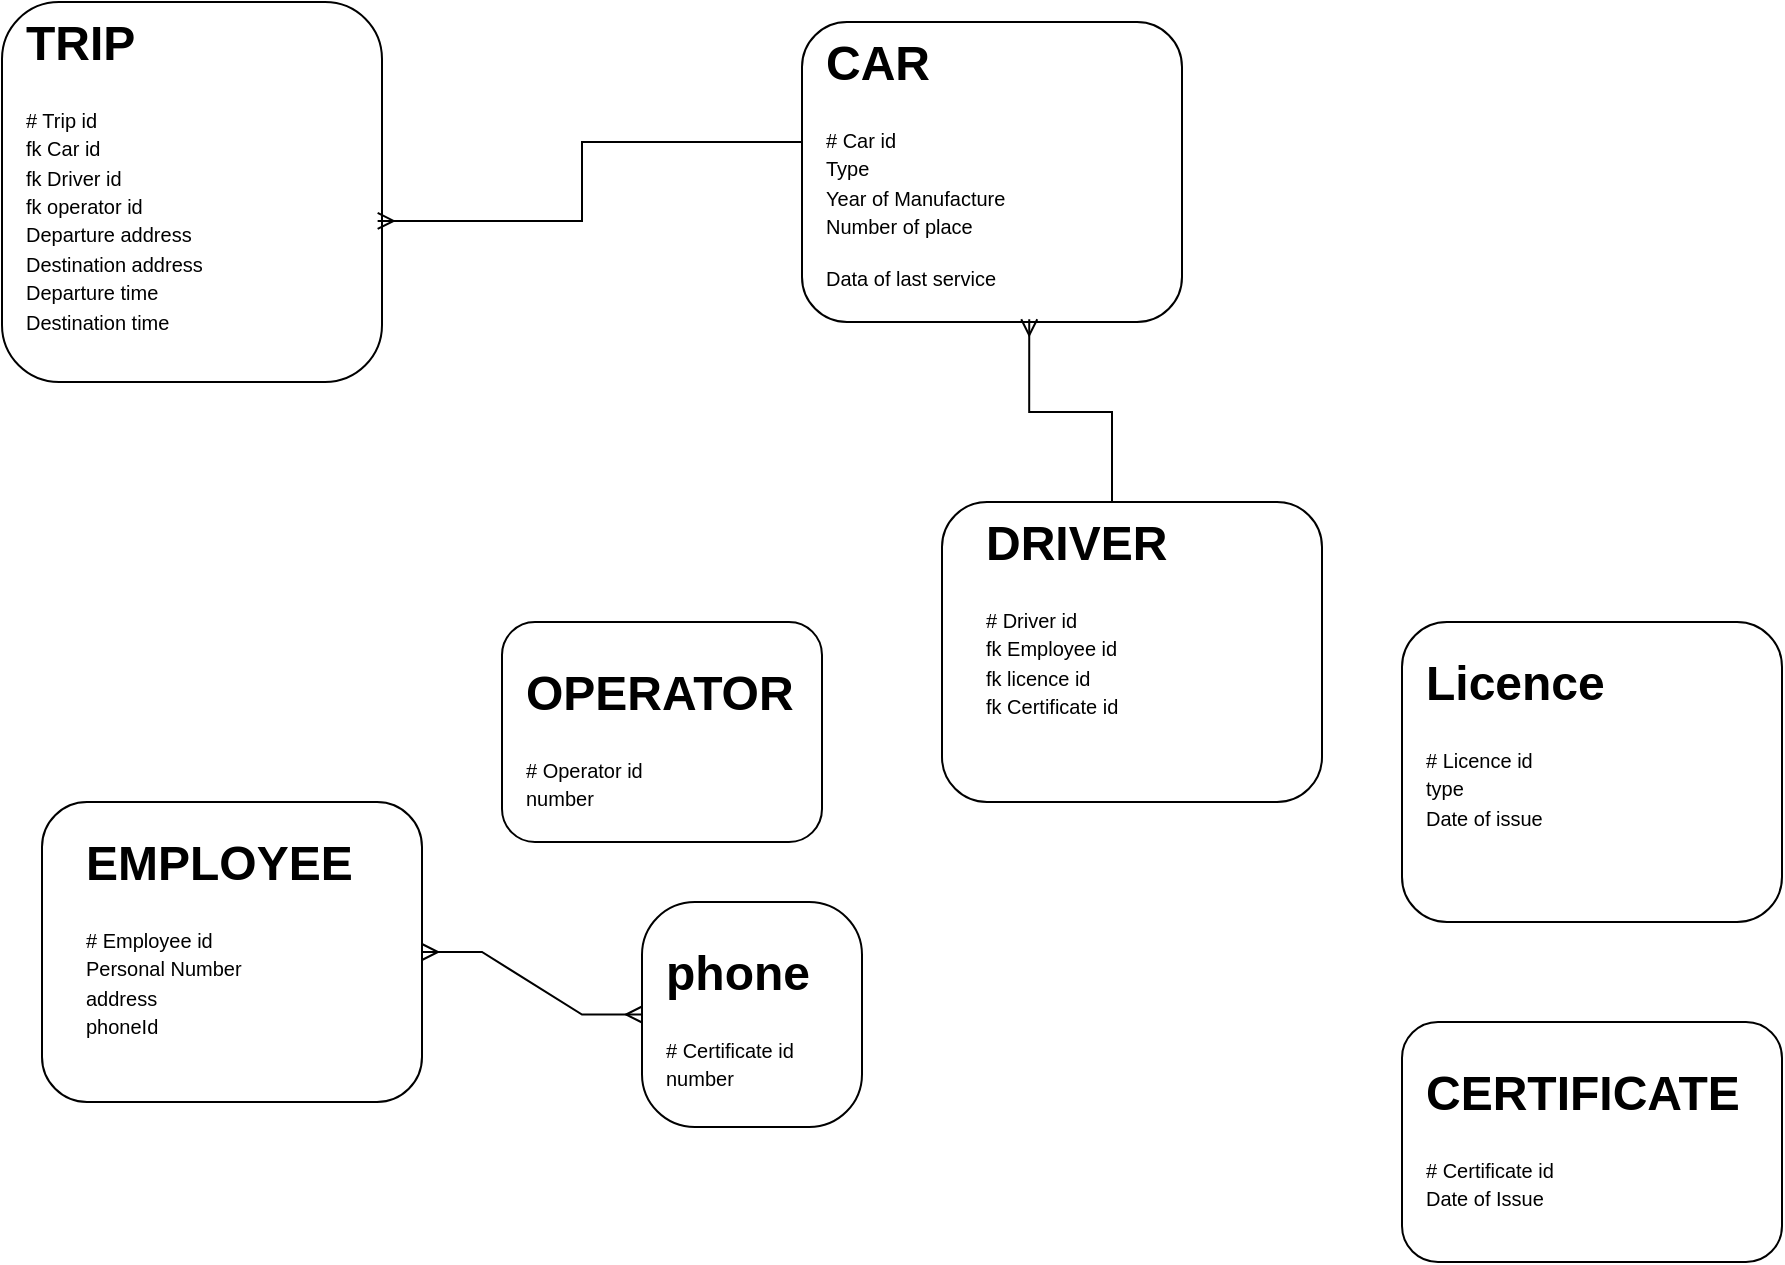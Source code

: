 <mxfile version="24.0.7" type="github">
  <diagram id="R2lEEEUBdFMjLlhIrx00" name="Page-1">
    <mxGraphModel dx="993" dy="558" grid="1" gridSize="10" guides="1" tooltips="1" connect="1" arrows="1" fold="1" page="1" pageScale="1" pageWidth="850" pageHeight="1100" math="0" shadow="0" extFonts="Permanent Marker^https://fonts.googleapis.com/css?family=Permanent+Marker">
      <root>
        <mxCell id="0" />
        <mxCell id="1" parent="0" />
        <mxCell id="gmLKkYJIJeNkMna4f-KU-1" value="" style="rounded=1;whiteSpace=wrap;html=1;" vertex="1" parent="1">
          <mxGeometry x="60" y="430" width="190" height="150" as="geometry" />
        </mxCell>
        <mxCell id="gmLKkYJIJeNkMna4f-KU-2" value="&lt;h1 style=&quot;margin-top: 0px;&quot;&gt;EMPLOYEE&lt;/h1&gt;&lt;p&gt;&lt;span style=&quot;font-size: 10px; background-color: initial;&quot;&gt;# Employee id&lt;/span&gt;&lt;br&gt;&lt;span style=&quot;font-size: 10px; background-color: initial;&quot;&gt;Personal Number&lt;/span&gt;&lt;br&gt;&lt;span style=&quot;background-color: initial; font-size: 10px;&quot;&gt;address&lt;/span&gt;&lt;br&gt;&lt;span style=&quot;background-color: initial; font-size: 10px;&quot;&gt;phoneId&lt;/span&gt;&lt;br&gt;&lt;/p&gt;&lt;p&gt;&lt;br&gt;&lt;/p&gt;&lt;p&gt;&lt;br&gt;&lt;/p&gt;" style="text;html=1;whiteSpace=wrap;overflow=hidden;rounded=0;" vertex="1" parent="1">
          <mxGeometry x="80" y="440" width="150" height="130" as="geometry" />
        </mxCell>
        <mxCell id="gmLKkYJIJeNkMna4f-KU-5" value="" style="rounded=1;whiteSpace=wrap;html=1;" vertex="1" parent="1">
          <mxGeometry x="40" y="30" width="190" height="190" as="geometry" />
        </mxCell>
        <mxCell id="gmLKkYJIJeNkMna4f-KU-6" value="&lt;h1 style=&quot;margin-top: 0px;&quot;&gt;TRIP&lt;/h1&gt;&lt;p&gt;&lt;span style=&quot;background-color: initial; font-size: 10px;&quot;&gt;# Trip id&lt;/span&gt;&lt;br&gt;&lt;span style=&quot;font-size: 10px; background-color: initial;&quot;&gt;fk Car id&lt;/span&gt;&lt;br&gt;&lt;span style=&quot;font-size: 10px; background-color: initial;&quot;&gt;fk Driver id&lt;/span&gt;&lt;br&gt;&lt;span style=&quot;font-size: 10px; background-color: initial;&quot;&gt;fk operator id&lt;/span&gt;&lt;br&gt;&lt;span style=&quot;font-size: 10px; background-color: initial;&quot;&gt;Departure address&lt;/span&gt;&lt;br&gt;&lt;span style=&quot;font-size: 10px; background-color: initial;&quot;&gt;Destination address&lt;/span&gt;&lt;br&gt;&lt;span style=&quot;font-size: 10px; background-color: initial;&quot;&gt;Departure time&lt;/span&gt;&lt;br&gt;&lt;span style=&quot;font-size: 10px; background-color: initial;&quot;&gt;Destination time&lt;/span&gt;&lt;br&gt;&lt;/p&gt;&lt;p&gt;&lt;br&gt;&lt;/p&gt;&lt;p&gt;&lt;br&gt;&lt;/p&gt;" style="text;html=1;whiteSpace=wrap;overflow=hidden;rounded=0;" vertex="1" parent="1">
          <mxGeometry x="50" y="30" width="170" height="170" as="geometry" />
        </mxCell>
        <mxCell id="gmLKkYJIJeNkMna4f-KU-7" value="" style="rounded=1;whiteSpace=wrap;html=1;" vertex="1" parent="1">
          <mxGeometry x="510" y="280" width="190" height="150" as="geometry" />
        </mxCell>
        <mxCell id="gmLKkYJIJeNkMna4f-KU-8" value="&lt;h1 style=&quot;margin-top: 0px;&quot;&gt;DRIVER&lt;/h1&gt;&lt;p&gt;&lt;span style=&quot;background-color: initial; font-size: 10px;&quot;&gt;# Driver id&lt;/span&gt;&lt;br&gt;&lt;span style=&quot;font-size: 10px; background-color: initial;&quot;&gt;fk Employee id&lt;/span&gt;&lt;br&gt;&lt;span style=&quot;font-size: 10px; background-color: initial;&quot;&gt;fk licence id&lt;/span&gt;&lt;br&gt;&lt;span style=&quot;font-size: 10px; background-color: initial;&quot;&gt;fk Certificate id&lt;/span&gt;&lt;br&gt;&lt;/p&gt;&lt;p&gt;&lt;br&gt;&lt;/p&gt;&lt;p&gt;&lt;br&gt;&lt;/p&gt;" style="text;html=1;whiteSpace=wrap;overflow=hidden;rounded=0;" vertex="1" parent="1">
          <mxGeometry x="530" y="280" width="130" height="120" as="geometry" />
        </mxCell>
        <mxCell id="gmLKkYJIJeNkMna4f-KU-9" value="" style="rounded=1;whiteSpace=wrap;html=1;" vertex="1" parent="1">
          <mxGeometry x="440" y="40" width="190" height="150" as="geometry" />
        </mxCell>
        <mxCell id="gmLKkYJIJeNkMna4f-KU-10" value="&lt;h1 style=&quot;margin-top: 0px;&quot;&gt;CAR&lt;/h1&gt;&lt;p&gt;&lt;span style=&quot;font-size: 10px; background-color: initial;&quot;&gt;# Car id&lt;/span&gt;&lt;br&gt;&lt;span style=&quot;font-size: 10px;&quot;&gt;Type&lt;/span&gt;&lt;br&gt;&lt;span style=&quot;font-size: 10px;&quot;&gt;Year of Manufacture&lt;/span&gt;&lt;br&gt;&lt;span style=&quot;font-size: 10px;&quot;&gt;Number of place&lt;/span&gt;&lt;/p&gt;&lt;p&gt;&lt;span style=&quot;font-size: 10px;&quot;&gt;Data of last service&lt;/span&gt;&lt;/p&gt;&lt;p&gt;&lt;br&gt;&lt;/p&gt;&lt;p&gt;&lt;br&gt;&lt;/p&gt;" style="text;html=1;whiteSpace=wrap;overflow=hidden;rounded=0;" vertex="1" parent="1">
          <mxGeometry x="450" y="40" width="140" height="135" as="geometry" />
        </mxCell>
        <mxCell id="gmLKkYJIJeNkMna4f-KU-11" value="" style="rounded=1;whiteSpace=wrap;html=1;" vertex="1" parent="1">
          <mxGeometry x="740" y="540" width="190" height="120" as="geometry" />
        </mxCell>
        <mxCell id="gmLKkYJIJeNkMna4f-KU-12" value="&lt;h1 style=&quot;margin-top: 0px;&quot;&gt;CERTIFICATE&lt;/h1&gt;&lt;p&gt;&lt;span style=&quot;background-color: initial; font-size: 10px;&quot;&gt;# Certificate id&lt;/span&gt;&lt;br&gt;&lt;span style=&quot;font-size: 10px;&quot;&gt;Date of Issue&lt;/span&gt;&lt;br&gt;&lt;/p&gt;&lt;p&gt;&lt;br&gt;&lt;/p&gt;&lt;p&gt;&lt;br&gt;&lt;/p&gt;" style="text;html=1;whiteSpace=wrap;overflow=hidden;rounded=0;" vertex="1" parent="1">
          <mxGeometry x="750" y="555" width="160" height="85" as="geometry" />
        </mxCell>
        <mxCell id="gmLKkYJIJeNkMna4f-KU-13" value="" style="rounded=1;whiteSpace=wrap;html=1;" vertex="1" parent="1">
          <mxGeometry x="740" y="340" width="190" height="150" as="geometry" />
        </mxCell>
        <mxCell id="gmLKkYJIJeNkMna4f-KU-14" value="&lt;h1 style=&quot;margin-top: 0px;&quot;&gt;Licence&lt;/h1&gt;&lt;p&gt;&lt;span style=&quot;background-color: initial; font-size: 10px;&quot;&gt;# Licence id&lt;/span&gt;&lt;br&gt;&lt;span style=&quot;font-size: 10px;&quot;&gt;type&lt;/span&gt;&lt;br&gt;&lt;span style=&quot;font-size: 10px;&quot;&gt;Date of issue&lt;/span&gt;&lt;br&gt;&lt;br&gt;&lt;/p&gt;&lt;p&gt;&lt;br&gt;&lt;/p&gt;&lt;p&gt;&lt;br&gt;&lt;/p&gt;" style="text;html=1;whiteSpace=wrap;overflow=hidden;rounded=0;" vertex="1" parent="1">
          <mxGeometry x="750" y="350" width="130" height="120" as="geometry" />
        </mxCell>
        <mxCell id="gmLKkYJIJeNkMna4f-KU-15" value="" style="rounded=1;whiteSpace=wrap;html=1;arcSize=24;" vertex="1" parent="1">
          <mxGeometry x="360" y="480" width="110" height="112.5" as="geometry" />
        </mxCell>
        <mxCell id="gmLKkYJIJeNkMna4f-KU-16" value="&lt;h1 style=&quot;margin-top: 0px;&quot;&gt;phone&lt;/h1&gt;&lt;p&gt;&lt;span style=&quot;background-color: initial; font-size: 10px;&quot;&gt;# Certificate id&lt;/span&gt;&lt;br&gt;&lt;span style=&quot;font-size: 10px;&quot;&gt;number&lt;/span&gt;&lt;/p&gt;&lt;p&gt;&lt;br&gt;&lt;/p&gt;&lt;p&gt;&lt;br&gt;&lt;/p&gt;" style="text;html=1;whiteSpace=wrap;overflow=hidden;rounded=0;" vertex="1" parent="1">
          <mxGeometry x="370" y="495" width="90" height="87.5" as="geometry" />
        </mxCell>
        <mxCell id="gmLKkYJIJeNkMna4f-KU-17" value="" style="rounded=1;whiteSpace=wrap;html=1;" vertex="1" parent="1">
          <mxGeometry x="290" y="340" width="160" height="110" as="geometry" />
        </mxCell>
        <mxCell id="gmLKkYJIJeNkMna4f-KU-18" value="&lt;h1 style=&quot;margin-top: 0px;&quot;&gt;OPERATOR&lt;/h1&gt;&lt;p&gt;&lt;span style=&quot;background-color: initial; font-size: 10px;&quot;&gt;# Operator id&lt;/span&gt;&lt;br&gt;&lt;span style=&quot;font-size: 10px;&quot;&gt;number&lt;/span&gt;&lt;/p&gt;&lt;p&gt;&lt;br&gt;&lt;/p&gt;&lt;p&gt;&lt;br&gt;&lt;/p&gt;" style="text;html=1;whiteSpace=wrap;overflow=hidden;rounded=0;" vertex="1" parent="1">
          <mxGeometry x="300" y="355" width="140" height="95" as="geometry" />
        </mxCell>
        <mxCell id="gmLKkYJIJeNkMna4f-KU-19" value="" style="edgeStyle=entityRelationEdgeStyle;fontSize=12;html=1;endArrow=ERmany;startArrow=ERmany;rounded=0;entryX=0;entryY=0.5;entryDx=0;entryDy=0;exitX=1;exitY=0.5;exitDx=0;exitDy=0;" edge="1" parent="1" source="gmLKkYJIJeNkMna4f-KU-1" target="gmLKkYJIJeNkMna4f-KU-15">
          <mxGeometry width="100" height="100" relative="1" as="geometry">
            <mxPoint x="230" y="610" as="sourcePoint" />
            <mxPoint x="600" y="960" as="targetPoint" />
          </mxGeometry>
        </mxCell>
        <mxCell id="gmLKkYJIJeNkMna4f-KU-21" value="" style="fontSize=12;html=1;endArrow=ERmany;rounded=0;entryX=0.598;entryY=0.991;entryDx=0;entryDy=0;entryPerimeter=0;exitX=0.5;exitY=0;exitDx=0;exitDy=0;edgeStyle=orthogonalEdgeStyle;" edge="1" parent="1" source="gmLKkYJIJeNkMna4f-KU-8" target="gmLKkYJIJeNkMna4f-KU-9">
          <mxGeometry width="100" height="100" relative="1" as="geometry">
            <mxPoint x="500" y="310" as="sourcePoint" />
            <mxPoint x="550" y="200" as="targetPoint" />
          </mxGeometry>
        </mxCell>
        <mxCell id="gmLKkYJIJeNkMna4f-KU-22" value="" style="edgeStyle=orthogonalEdgeStyle;fontSize=12;html=1;endArrow=ERmany;rounded=0;entryX=1.046;entryY=0.644;entryDx=0;entryDy=0;entryPerimeter=0;" edge="1" parent="1" target="gmLKkYJIJeNkMna4f-KU-6">
          <mxGeometry width="100" height="100" relative="1" as="geometry">
            <mxPoint x="440" y="130" as="sourcePoint" />
            <mxPoint x="600" y="210" as="targetPoint" />
            <Array as="points">
              <mxPoint x="440" y="100" />
              <mxPoint x="330" y="100" />
              <mxPoint x="330" y="140" />
            </Array>
          </mxGeometry>
        </mxCell>
      </root>
    </mxGraphModel>
  </diagram>
</mxfile>
